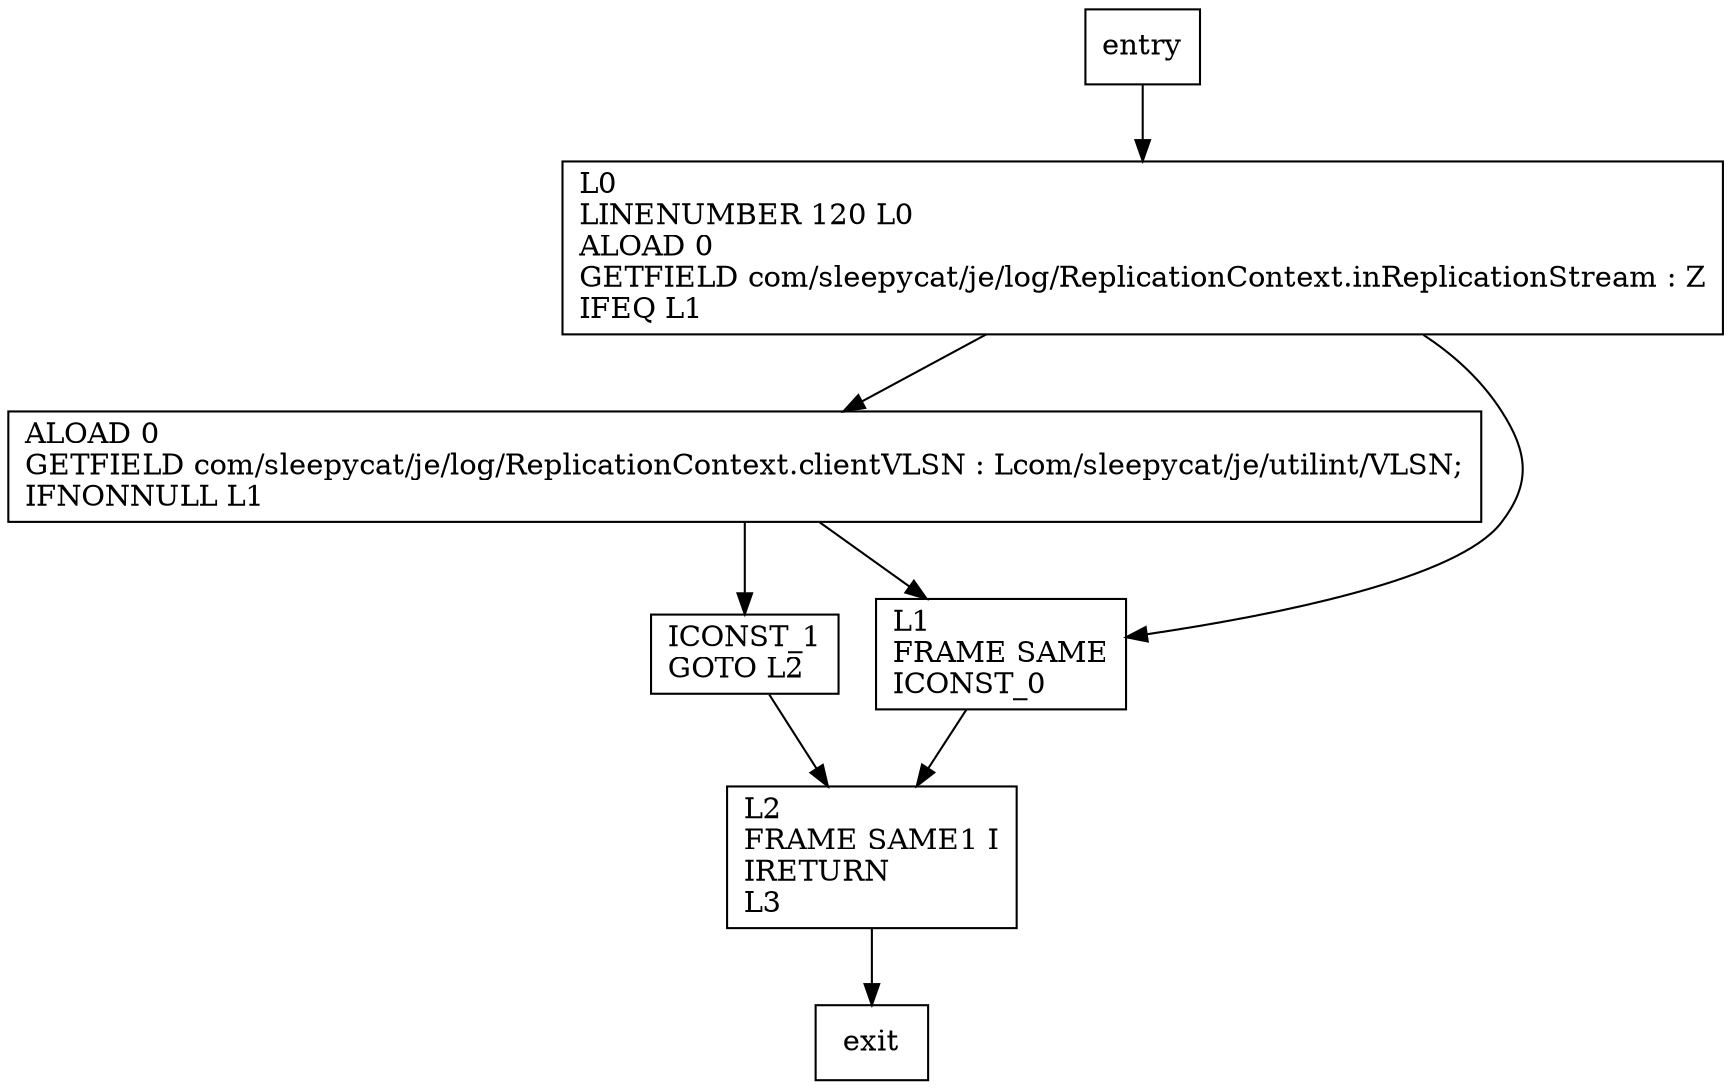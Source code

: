 digraph mustGenerateVLSN {
node [shape=record];
1471971175 [label="ICONST_1\lGOTO L2\l"];
898350050 [label="L0\lLINENUMBER 120 L0\lALOAD 0\lGETFIELD com/sleepycat/je/log/ReplicationContext.inReplicationStream : Z\lIFEQ L1\l"];
532482128 [label="ALOAD 0\lGETFIELD com/sleepycat/je/log/ReplicationContext.clientVLSN : Lcom/sleepycat/je/utilint/VLSN;\lIFNONNULL L1\l"];
2073982515 [label="L1\lFRAME SAME\lICONST_0\l"];
1065388761 [label="L2\lFRAME SAME1 I\lIRETURN\lL3\l"];
entry;
exit;
1471971175 -> 1065388761;
entry -> 898350050;
898350050 -> 532482128;
898350050 -> 2073982515;
532482128 -> 1471971175;
532482128 -> 2073982515;
2073982515 -> 1065388761;
1065388761 -> exit;
}
